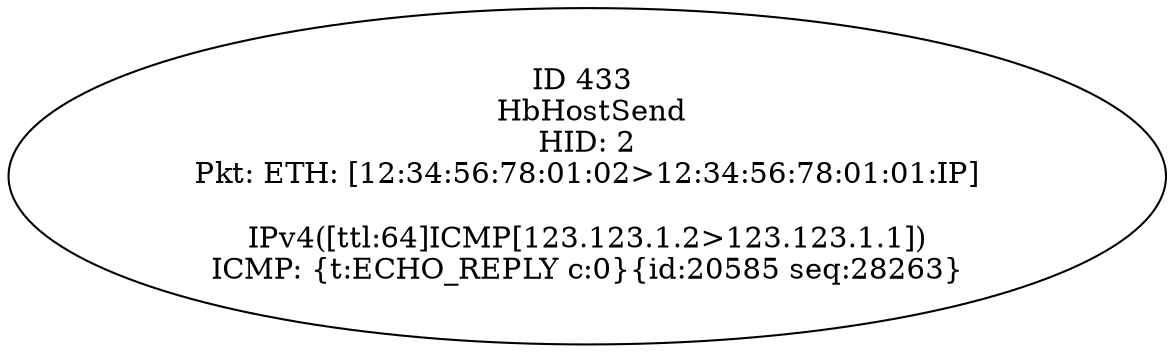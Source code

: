 strict digraph G {
433 [shape=oval, event=<HbHostSend, eid: 433>, label="ID 433 
 HbHostSend
HID: 2
Pkt: ETH: [12:34:56:78:01:02>12:34:56:78:01:01:IP]

IPv4([ttl:64]ICMP[123.123.1.2>123.123.1.1])
ICMP: {t:ECHO_REPLY c:0}{id:20585 seq:28263}"];
}
